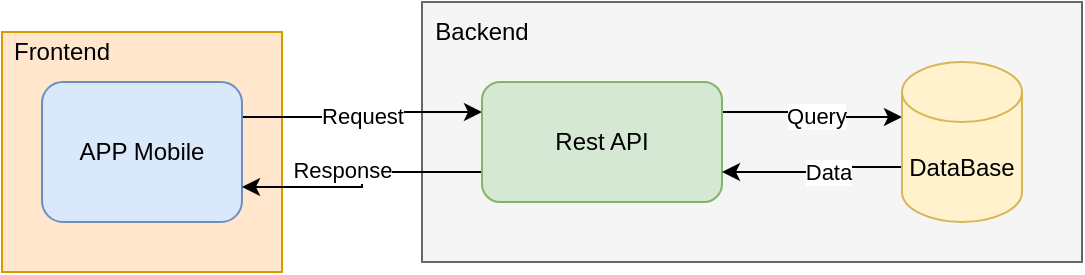 <mxfile version="20.8.20" type="github">
  <diagram name="Página-1" id="4syR0JaVMQyqh6TuUWsD">
    <mxGraphModel dx="819" dy="443" grid="1" gridSize="10" guides="1" tooltips="1" connect="1" arrows="1" fold="1" page="1" pageScale="1" pageWidth="827" pageHeight="1169" math="0" shadow="0">
      <root>
        <mxCell id="0" />
        <mxCell id="1" parent="0" />
        <mxCell id="GwweOW6qVB08aTK3dfpF-15" value="" style="rounded=0;whiteSpace=wrap;html=1;fillColor=#ffe6cc;strokeColor=#d79b00;" vertex="1" parent="1">
          <mxGeometry x="30" y="85" width="140" height="120" as="geometry" />
        </mxCell>
        <mxCell id="GwweOW6qVB08aTK3dfpF-12" value="" style="rounded=0;whiteSpace=wrap;html=1;fillColor=#f5f5f5;fontColor=#333333;strokeColor=#666666;" vertex="1" parent="1">
          <mxGeometry x="240" y="70" width="330" height="130" as="geometry" />
        </mxCell>
        <mxCell id="GwweOW6qVB08aTK3dfpF-4" style="edgeStyle=orthogonalEdgeStyle;rounded=0;orthogonalLoop=1;jettySize=auto;html=1;exitX=1;exitY=0.25;exitDx=0;exitDy=0;entryX=0;entryY=0.25;entryDx=0;entryDy=0;" edge="1" parent="1" source="GwweOW6qVB08aTK3dfpF-1" target="GwweOW6qVB08aTK3dfpF-2">
          <mxGeometry relative="1" as="geometry" />
        </mxCell>
        <mxCell id="GwweOW6qVB08aTK3dfpF-6" value="Request" style="edgeLabel;html=1;align=center;verticalAlign=middle;resizable=0;points=[];" vertex="1" connectable="0" parent="GwweOW6qVB08aTK3dfpF-4">
          <mxGeometry x="-0.118" y="1" relative="1" as="geometry">
            <mxPoint x="6" as="offset" />
          </mxGeometry>
        </mxCell>
        <mxCell id="GwweOW6qVB08aTK3dfpF-1" value="APP Mobile" style="rounded=1;whiteSpace=wrap;html=1;fillColor=#dae8fc;strokeColor=#6c8ebf;" vertex="1" parent="1">
          <mxGeometry x="50" y="110" width="100" height="70" as="geometry" />
        </mxCell>
        <mxCell id="GwweOW6qVB08aTK3dfpF-5" style="edgeStyle=orthogonalEdgeStyle;rounded=0;orthogonalLoop=1;jettySize=auto;html=1;exitX=0;exitY=0.75;exitDx=0;exitDy=0;entryX=1;entryY=0.75;entryDx=0;entryDy=0;" edge="1" parent="1" source="GwweOW6qVB08aTK3dfpF-2" target="GwweOW6qVB08aTK3dfpF-1">
          <mxGeometry relative="1" as="geometry" />
        </mxCell>
        <mxCell id="GwweOW6qVB08aTK3dfpF-7" value="Response" style="edgeLabel;html=1;align=center;verticalAlign=middle;resizable=0;points=[];" vertex="1" connectable="0" parent="GwweOW6qVB08aTK3dfpF-5">
          <mxGeometry x="-0.153" y="-1" relative="1" as="geometry">
            <mxPoint x="-16" as="offset" />
          </mxGeometry>
        </mxCell>
        <mxCell id="GwweOW6qVB08aTK3dfpF-8" style="edgeStyle=orthogonalEdgeStyle;rounded=0;orthogonalLoop=1;jettySize=auto;html=1;exitX=1;exitY=0.25;exitDx=0;exitDy=0;entryX=0;entryY=0;entryDx=0;entryDy=27.5;entryPerimeter=0;" edge="1" parent="1" source="GwweOW6qVB08aTK3dfpF-2" target="GwweOW6qVB08aTK3dfpF-3">
          <mxGeometry relative="1" as="geometry" />
        </mxCell>
        <mxCell id="GwweOW6qVB08aTK3dfpF-9" value="Query" style="edgeLabel;html=1;align=center;verticalAlign=middle;resizable=0;points=[];" vertex="1" connectable="0" parent="GwweOW6qVB08aTK3dfpF-8">
          <mxGeometry x="0.31" y="1" relative="1" as="geometry">
            <mxPoint x="-11" as="offset" />
          </mxGeometry>
        </mxCell>
        <mxCell id="GwweOW6qVB08aTK3dfpF-2" value="Rest API" style="rounded=1;whiteSpace=wrap;html=1;fillColor=#d5e8d4;strokeColor=#82b366;" vertex="1" parent="1">
          <mxGeometry x="270" y="110" width="120" height="60" as="geometry" />
        </mxCell>
        <mxCell id="GwweOW6qVB08aTK3dfpF-10" style="edgeStyle=orthogonalEdgeStyle;rounded=0;orthogonalLoop=1;jettySize=auto;html=1;exitX=0;exitY=0;exitDx=0;exitDy=52.5;exitPerimeter=0;entryX=1;entryY=0.75;entryDx=0;entryDy=0;" edge="1" parent="1" source="GwweOW6qVB08aTK3dfpF-3" target="GwweOW6qVB08aTK3dfpF-2">
          <mxGeometry relative="1" as="geometry" />
        </mxCell>
        <mxCell id="GwweOW6qVB08aTK3dfpF-11" value="Data" style="edgeLabel;html=1;align=center;verticalAlign=middle;resizable=0;points=[];" vertex="1" connectable="0" parent="GwweOW6qVB08aTK3dfpF-10">
          <mxGeometry x="0.253" relative="1" as="geometry">
            <mxPoint x="18" as="offset" />
          </mxGeometry>
        </mxCell>
        <mxCell id="GwweOW6qVB08aTK3dfpF-3" value="DataBase" style="shape=cylinder3;whiteSpace=wrap;html=1;boundedLbl=1;backgroundOutline=1;size=15;fillColor=#fff2cc;strokeColor=#d6b656;" vertex="1" parent="1">
          <mxGeometry x="480" y="100" width="60" height="80" as="geometry" />
        </mxCell>
        <mxCell id="GwweOW6qVB08aTK3dfpF-14" value="Backend" style="text;html=1;strokeColor=none;fillColor=none;align=center;verticalAlign=middle;whiteSpace=wrap;rounded=0;" vertex="1" parent="1">
          <mxGeometry x="240" y="70" width="60" height="30" as="geometry" />
        </mxCell>
        <mxCell id="GwweOW6qVB08aTK3dfpF-16" value="Frontend" style="text;html=1;strokeColor=none;fillColor=none;align=center;verticalAlign=middle;whiteSpace=wrap;rounded=0;" vertex="1" parent="1">
          <mxGeometry x="30" y="80" width="60" height="30" as="geometry" />
        </mxCell>
      </root>
    </mxGraphModel>
  </diagram>
</mxfile>
